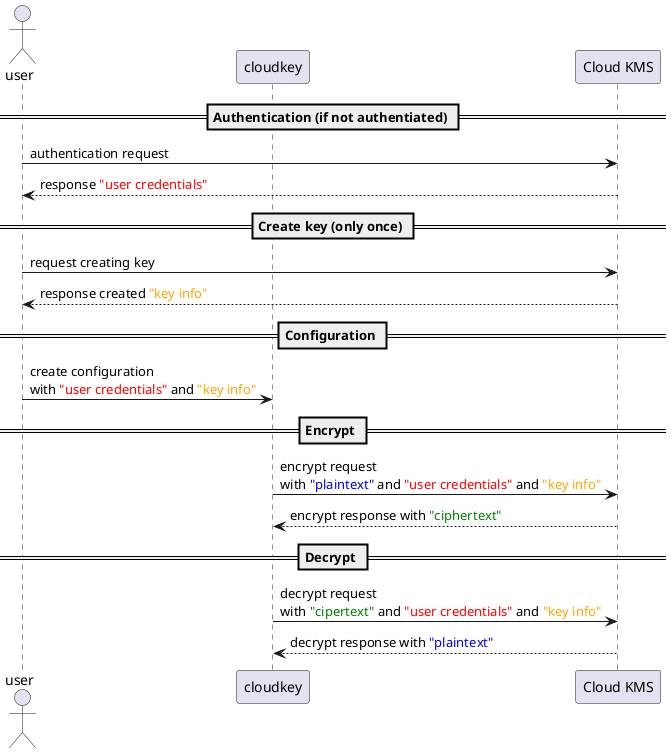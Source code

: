 
@startuml

actor user
participant cloudkey
participant "Cloud KMS" as cloud

== Authentication (if not authentiated) ==

user -> cloud : authentication request
user <-- cloud : response <color:red>"user credentials"</color>

== Create key (only once) ==

user -> cloud : request creating key
user <-- cloud : response created <color:orange>"key info"</color>

== Configuration ==

user -> cloudkey : create configuration\nwith <color:red>"user credentials"</color> and <color:orange>"key info"</color>

== Encrypt ==

cloudkey -> cloud : encrypt request\nwith <color:blue>"plaintext"</color> and <color:red>"user credentials"</color> and <color:orange>"key info"</color>
cloudkey <-- cloud : encrypt response with <color:green>"ciphertext"</color>

== Decrypt ==

cloudkey -> cloud : decrypt request\nwith <color:green>"cipertext"</color> and <color:red>"user credentials"</color> and <color:orange>"key info"</color>
cloudkey <-- cloud : decrypt response with <color:blue>"plaintext"</color>

@enduml
